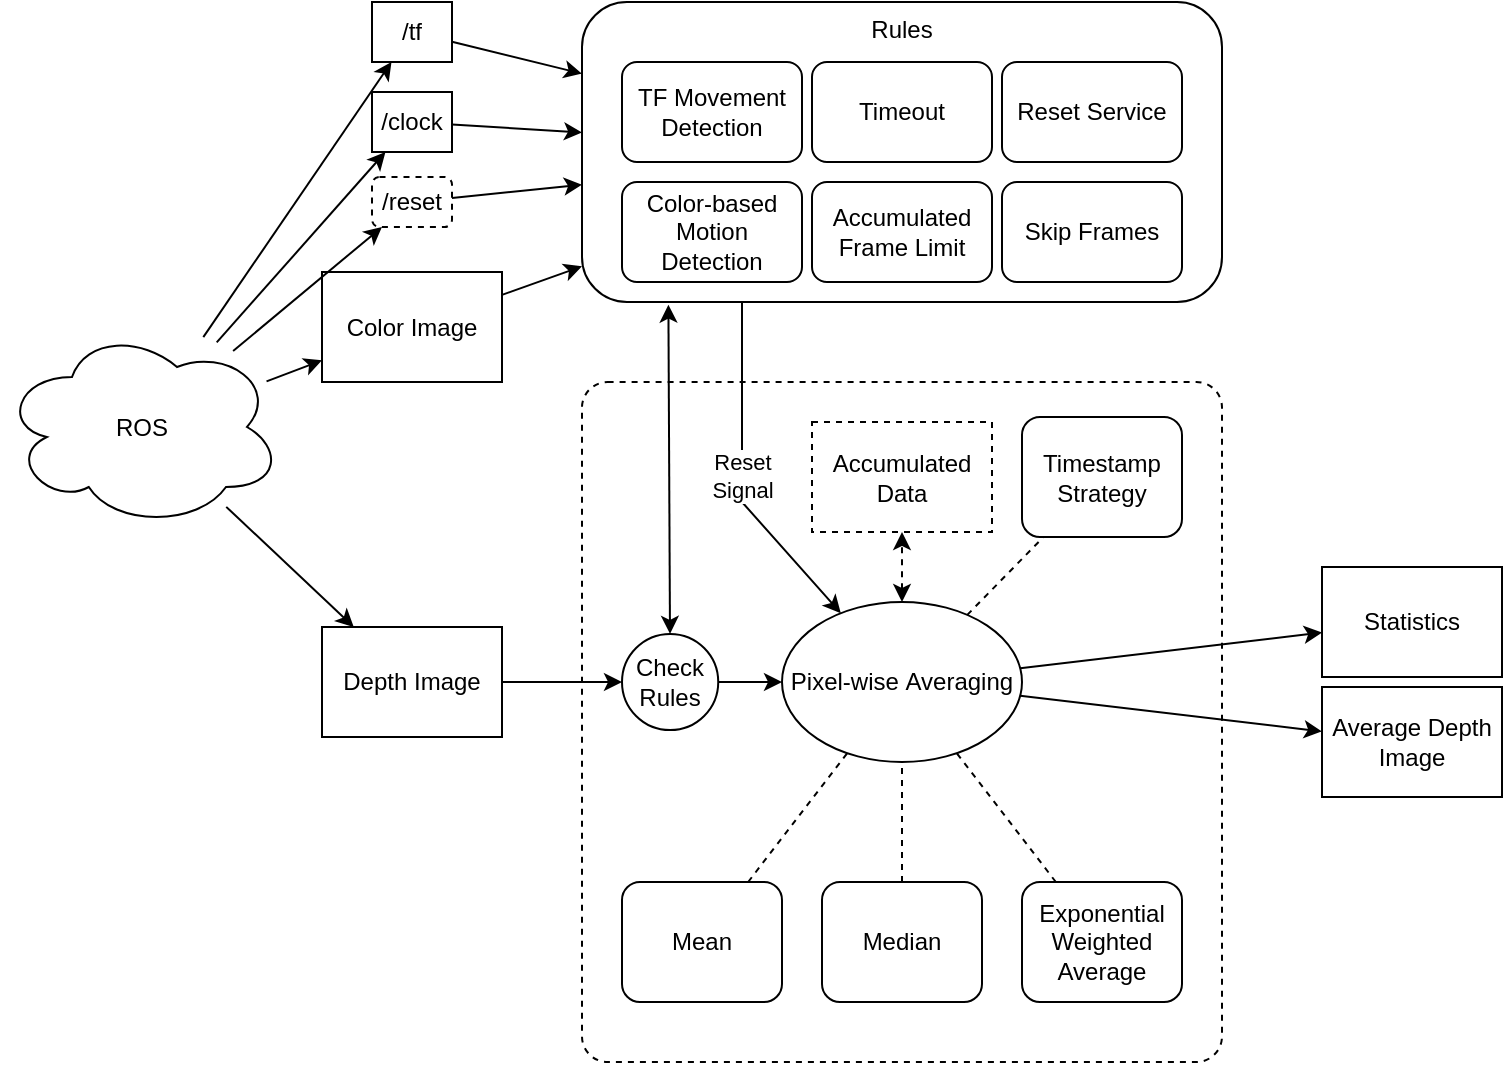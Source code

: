 <mxfile version="22.1.16" type="device">
  <diagram name="Page-1" id="QpxjI3j2mfLiXVmrUpM7">
    <mxGraphModel dx="1302" dy="719" grid="1" gridSize="10" guides="1" tooltips="1" connect="1" arrows="1" fold="1" page="1" pageScale="1" pageWidth="1200" pageHeight="1600" math="0" shadow="0">
      <root>
        <mxCell id="0" />
        <mxCell id="1" parent="0" />
        <mxCell id="GuqlwUtFJqod2buWdt0B-19" value="" style="rounded=1;whiteSpace=wrap;html=1;fillColor=none;dashed=1;arcSize=4;" vertex="1" parent="1">
          <mxGeometry x="480" y="280" width="320" height="340" as="geometry" />
        </mxCell>
        <mxCell id="GuqlwUtFJqod2buWdt0B-1" value="Depth Image" style="rounded=0;whiteSpace=wrap;html=1;" vertex="1" parent="1">
          <mxGeometry x="350" y="402.5" width="90" height="55" as="geometry" />
        </mxCell>
        <mxCell id="GuqlwUtFJqod2buWdt0B-2" value="Average Depth Image" style="rounded=0;whiteSpace=wrap;html=1;" vertex="1" parent="1">
          <mxGeometry x="850" y="432.5" width="90" height="55" as="geometry" />
        </mxCell>
        <mxCell id="GuqlwUtFJqod2buWdt0B-3" value="Pixel-wise&amp;nbsp;Averaging" style="ellipse;whiteSpace=wrap;html=1;" vertex="1" parent="1">
          <mxGeometry x="580" y="390" width="120" height="80" as="geometry" />
        </mxCell>
        <mxCell id="GuqlwUtFJqod2buWdt0B-5" value="" style="endArrow=classic;html=1;rounded=0;" edge="1" parent="1" source="GuqlwUtFJqod2buWdt0B-3" target="GuqlwUtFJqod2buWdt0B-2">
          <mxGeometry width="50" height="50" relative="1" as="geometry">
            <mxPoint x="720" y="480" as="sourcePoint" />
            <mxPoint x="770" y="430" as="targetPoint" />
          </mxGeometry>
        </mxCell>
        <mxCell id="GuqlwUtFJqod2buWdt0B-6" value="Accumulated Data" style="rounded=0;whiteSpace=wrap;html=1;dashed=1;" vertex="1" parent="1">
          <mxGeometry x="595" y="300" width="90" height="55" as="geometry" />
        </mxCell>
        <mxCell id="GuqlwUtFJqod2buWdt0B-7" value="" style="endArrow=classic;startArrow=classic;html=1;rounded=0;dashed=1;" edge="1" parent="1" source="GuqlwUtFJqod2buWdt0B-3" target="GuqlwUtFJqod2buWdt0B-6">
          <mxGeometry width="50" height="50" relative="1" as="geometry">
            <mxPoint x="720" y="480" as="sourcePoint" />
            <mxPoint x="770" y="430" as="targetPoint" />
          </mxGeometry>
        </mxCell>
        <mxCell id="GuqlwUtFJqod2buWdt0B-8" value="Mean" style="rounded=1;whiteSpace=wrap;html=1;" vertex="1" parent="1">
          <mxGeometry x="500" y="530" width="80" height="60" as="geometry" />
        </mxCell>
        <mxCell id="GuqlwUtFJqod2buWdt0B-10" value="Median" style="rounded=1;whiteSpace=wrap;html=1;" vertex="1" parent="1">
          <mxGeometry x="600" y="530" width="80" height="60" as="geometry" />
        </mxCell>
        <mxCell id="GuqlwUtFJqod2buWdt0B-11" value="Exponential Weighted Average" style="rounded=1;whiteSpace=wrap;html=1;" vertex="1" parent="1">
          <mxGeometry x="700" y="530" width="80" height="60" as="geometry" />
        </mxCell>
        <mxCell id="GuqlwUtFJqod2buWdt0B-12" value="Statistics" style="rounded=0;whiteSpace=wrap;html=1;" vertex="1" parent="1">
          <mxGeometry x="850" y="372.5" width="90" height="55" as="geometry" />
        </mxCell>
        <mxCell id="GuqlwUtFJqod2buWdt0B-13" value="" style="endArrow=classic;html=1;rounded=0;" edge="1" parent="1" source="GuqlwUtFJqod2buWdt0B-3" target="GuqlwUtFJqod2buWdt0B-12">
          <mxGeometry width="50" height="50" relative="1" as="geometry">
            <mxPoint x="680" y="540" as="sourcePoint" />
            <mxPoint x="730" y="490" as="targetPoint" />
          </mxGeometry>
        </mxCell>
        <mxCell id="GuqlwUtFJqod2buWdt0B-16" value="" style="endArrow=none;dashed=1;html=1;rounded=0;" edge="1" parent="1" source="GuqlwUtFJqod2buWdt0B-8" target="GuqlwUtFJqod2buWdt0B-3">
          <mxGeometry width="50" height="50" relative="1" as="geometry">
            <mxPoint x="680" y="620" as="sourcePoint" />
            <mxPoint x="730" y="570" as="targetPoint" />
          </mxGeometry>
        </mxCell>
        <mxCell id="GuqlwUtFJqod2buWdt0B-17" value="" style="endArrow=none;dashed=1;html=1;rounded=0;" edge="1" parent="1" source="GuqlwUtFJqod2buWdt0B-10" target="GuqlwUtFJqod2buWdt0B-3">
          <mxGeometry width="50" height="50" relative="1" as="geometry">
            <mxPoint x="680" y="620" as="sourcePoint" />
            <mxPoint x="730" y="570" as="targetPoint" />
          </mxGeometry>
        </mxCell>
        <mxCell id="GuqlwUtFJqod2buWdt0B-18" value="" style="endArrow=none;dashed=1;html=1;rounded=0;" edge="1" parent="1" source="GuqlwUtFJqod2buWdt0B-11" target="GuqlwUtFJqod2buWdt0B-3">
          <mxGeometry width="50" height="50" relative="1" as="geometry">
            <mxPoint x="680" y="620" as="sourcePoint" />
            <mxPoint x="730" y="570" as="targetPoint" />
          </mxGeometry>
        </mxCell>
        <mxCell id="GuqlwUtFJqod2buWdt0B-20" value="ROS" style="ellipse;shape=cloud;whiteSpace=wrap;html=1;" vertex="1" parent="1">
          <mxGeometry x="190" y="252.5" width="140" height="100" as="geometry" />
        </mxCell>
        <mxCell id="GuqlwUtFJqod2buWdt0B-21" value="" style="endArrow=classic;html=1;rounded=0;" edge="1" parent="1" source="GuqlwUtFJqod2buWdt0B-20" target="GuqlwUtFJqod2buWdt0B-1">
          <mxGeometry width="50" height="50" relative="1" as="geometry">
            <mxPoint x="680" y="360" as="sourcePoint" />
            <mxPoint x="730" y="310" as="targetPoint" />
          </mxGeometry>
        </mxCell>
        <mxCell id="GuqlwUtFJqod2buWdt0B-22" value="/tf" style="rounded=0;whiteSpace=wrap;html=1;" vertex="1" parent="1">
          <mxGeometry x="375" y="90" width="40" height="30" as="geometry" />
        </mxCell>
        <mxCell id="GuqlwUtFJqod2buWdt0B-23" value="" style="endArrow=classic;html=1;rounded=0;" edge="1" parent="1" source="GuqlwUtFJqod2buWdt0B-20" target="GuqlwUtFJqod2buWdt0B-22">
          <mxGeometry width="50" height="50" relative="1" as="geometry">
            <mxPoint x="680" y="360" as="sourcePoint" />
            <mxPoint x="730" y="310" as="targetPoint" />
          </mxGeometry>
        </mxCell>
        <mxCell id="GuqlwUtFJqod2buWdt0B-24" value="/clock" style="rounded=0;whiteSpace=wrap;html=1;" vertex="1" parent="1">
          <mxGeometry x="375" y="135" width="40" height="30" as="geometry" />
        </mxCell>
        <mxCell id="GuqlwUtFJqod2buWdt0B-25" value="" style="endArrow=classic;html=1;rounded=0;" edge="1" parent="1" source="GuqlwUtFJqod2buWdt0B-20" target="GuqlwUtFJqod2buWdt0B-24">
          <mxGeometry width="50" height="50" relative="1" as="geometry">
            <mxPoint x="680" y="360" as="sourcePoint" />
            <mxPoint x="730" y="310" as="targetPoint" />
          </mxGeometry>
        </mxCell>
        <mxCell id="GuqlwUtFJqod2buWdt0B-27" value="Rules" style="rounded=1;whiteSpace=wrap;html=1;verticalAlign=top;" vertex="1" parent="1">
          <mxGeometry x="480" y="90" width="320" height="150" as="geometry" />
        </mxCell>
        <mxCell id="GuqlwUtFJqod2buWdt0B-28" value="TF Movement Detection" style="rounded=1;whiteSpace=wrap;html=1;" vertex="1" parent="1">
          <mxGeometry x="500" y="120" width="90" height="50" as="geometry" />
        </mxCell>
        <mxCell id="GuqlwUtFJqod2buWdt0B-29" value="Timeout" style="rounded=1;whiteSpace=wrap;html=1;" vertex="1" parent="1">
          <mxGeometry x="595" y="120" width="90" height="50" as="geometry" />
        </mxCell>
        <mxCell id="GuqlwUtFJqod2buWdt0B-31" value="" style="endArrow=classic;html=1;rounded=0;" edge="1" parent="1" source="GuqlwUtFJqod2buWdt0B-22" target="GuqlwUtFJqod2buWdt0B-27">
          <mxGeometry width="50" height="50" relative="1" as="geometry">
            <mxPoint x="680" y="360" as="sourcePoint" />
            <mxPoint x="730" y="310" as="targetPoint" />
          </mxGeometry>
        </mxCell>
        <mxCell id="GuqlwUtFJqod2buWdt0B-32" value="" style="endArrow=classic;html=1;rounded=0;" edge="1" parent="1" source="GuqlwUtFJqod2buWdt0B-24" target="GuqlwUtFJqod2buWdt0B-27">
          <mxGeometry width="50" height="50" relative="1" as="geometry">
            <mxPoint x="680" y="360" as="sourcePoint" />
            <mxPoint x="730" y="310" as="targetPoint" />
          </mxGeometry>
        </mxCell>
        <mxCell id="GuqlwUtFJqod2buWdt0B-33" value="Check Rules" style="ellipse;whiteSpace=wrap;html=1;aspect=fixed;" vertex="1" parent="1">
          <mxGeometry x="500" y="405.94" width="48.12" height="48.12" as="geometry" />
        </mxCell>
        <mxCell id="GuqlwUtFJqod2buWdt0B-34" value="" style="endArrow=classic;html=1;rounded=0;" edge="1" parent="1" source="GuqlwUtFJqod2buWdt0B-1" target="GuqlwUtFJqod2buWdt0B-33">
          <mxGeometry width="50" height="50" relative="1" as="geometry">
            <mxPoint x="680" y="360" as="sourcePoint" />
            <mxPoint x="730" y="310" as="targetPoint" />
          </mxGeometry>
        </mxCell>
        <mxCell id="GuqlwUtFJqod2buWdt0B-35" value="" style="endArrow=classic;html=1;rounded=0;" edge="1" parent="1" source="GuqlwUtFJqod2buWdt0B-33" target="GuqlwUtFJqod2buWdt0B-3">
          <mxGeometry width="50" height="50" relative="1" as="geometry">
            <mxPoint x="680" y="380" as="sourcePoint" />
            <mxPoint x="730" y="330" as="targetPoint" />
          </mxGeometry>
        </mxCell>
        <mxCell id="GuqlwUtFJqod2buWdt0B-37" value="Reset&lt;br&gt;Signal" style="endArrow=classic;html=1;rounded=0;exitX=0.25;exitY=1;exitDx=0;exitDy=0;" edge="1" parent="1" source="GuqlwUtFJqod2buWdt0B-27" target="GuqlwUtFJqod2buWdt0B-3">
          <mxGeometry width="50" height="50" relative="1" as="geometry">
            <mxPoint x="680" y="360" as="sourcePoint" />
            <mxPoint x="730" y="310" as="targetPoint" />
            <Array as="points">
              <mxPoint x="560" y="340" />
            </Array>
          </mxGeometry>
        </mxCell>
        <mxCell id="GuqlwUtFJqod2buWdt0B-38" value="" style="endArrow=classic;startArrow=classic;html=1;rounded=0;entryX=0.135;entryY=1.009;entryDx=0;entryDy=0;entryPerimeter=0;" edge="1" parent="1" source="GuqlwUtFJqod2buWdt0B-33" target="GuqlwUtFJqod2buWdt0B-27">
          <mxGeometry width="50" height="50" relative="1" as="geometry">
            <mxPoint x="680" y="360" as="sourcePoint" />
            <mxPoint x="730" y="310" as="targetPoint" />
          </mxGeometry>
        </mxCell>
        <mxCell id="GuqlwUtFJqod2buWdt0B-40" value="Color Image" style="rounded=0;whiteSpace=wrap;html=1;" vertex="1" parent="1">
          <mxGeometry x="350" y="225" width="90" height="55" as="geometry" />
        </mxCell>
        <mxCell id="GuqlwUtFJqod2buWdt0B-41" value="" style="endArrow=classic;html=1;rounded=0;" edge="1" parent="1" source="GuqlwUtFJqod2buWdt0B-20" target="GuqlwUtFJqod2buWdt0B-40">
          <mxGeometry width="50" height="50" relative="1" as="geometry">
            <mxPoint x="680" y="360" as="sourcePoint" />
            <mxPoint x="730" y="310" as="targetPoint" />
          </mxGeometry>
        </mxCell>
        <mxCell id="GuqlwUtFJqod2buWdt0B-42" value="" style="endArrow=classic;html=1;rounded=0;" edge="1" parent="1" source="GuqlwUtFJqod2buWdt0B-40" target="GuqlwUtFJqod2buWdt0B-27">
          <mxGeometry width="50" height="50" relative="1" as="geometry">
            <mxPoint x="680" y="360" as="sourcePoint" />
            <mxPoint x="730" y="310" as="targetPoint" />
          </mxGeometry>
        </mxCell>
        <mxCell id="GuqlwUtFJqod2buWdt0B-43" value="Color-based Motion Detection" style="rounded=1;whiteSpace=wrap;html=1;" vertex="1" parent="1">
          <mxGeometry x="500" y="180" width="90" height="50" as="geometry" />
        </mxCell>
        <mxCell id="GuqlwUtFJqod2buWdt0B-45" value="Reset Service" style="rounded=1;whiteSpace=wrap;html=1;" vertex="1" parent="1">
          <mxGeometry x="690" y="120" width="90" height="50" as="geometry" />
        </mxCell>
        <mxCell id="GuqlwUtFJqod2buWdt0B-47" value="/reset" style="rounded=1;whiteSpace=wrap;html=1;dashed=1;" vertex="1" parent="1">
          <mxGeometry x="375" y="177.5" width="40" height="25" as="geometry" />
        </mxCell>
        <mxCell id="GuqlwUtFJqod2buWdt0B-48" value="" style="endArrow=classic;html=1;rounded=0;" edge="1" parent="1" source="GuqlwUtFJqod2buWdt0B-20" target="GuqlwUtFJqod2buWdt0B-47">
          <mxGeometry width="50" height="50" relative="1" as="geometry">
            <mxPoint x="680" y="440" as="sourcePoint" />
            <mxPoint x="730" y="390" as="targetPoint" />
          </mxGeometry>
        </mxCell>
        <mxCell id="GuqlwUtFJqod2buWdt0B-49" value="" style="endArrow=classic;html=1;rounded=0;" edge="1" parent="1" source="GuqlwUtFJqod2buWdt0B-47" target="GuqlwUtFJqod2buWdt0B-27">
          <mxGeometry width="50" height="50" relative="1" as="geometry">
            <mxPoint x="680" y="440" as="sourcePoint" />
            <mxPoint x="730" y="390" as="targetPoint" />
          </mxGeometry>
        </mxCell>
        <mxCell id="GuqlwUtFJqod2buWdt0B-50" value="Accumulated Frame Limit" style="rounded=1;whiteSpace=wrap;html=1;" vertex="1" parent="1">
          <mxGeometry x="595" y="180" width="90" height="50" as="geometry" />
        </mxCell>
        <mxCell id="GuqlwUtFJqod2buWdt0B-52" value="Timestamp Strategy" style="rounded=1;whiteSpace=wrap;html=1;" vertex="1" parent="1">
          <mxGeometry x="700" y="297.5" width="80" height="60" as="geometry" />
        </mxCell>
        <mxCell id="GuqlwUtFJqod2buWdt0B-53" value="" style="endArrow=none;dashed=1;html=1;rounded=0;" edge="1" parent="1" source="GuqlwUtFJqod2buWdt0B-3" target="GuqlwUtFJqod2buWdt0B-52">
          <mxGeometry width="50" height="50" relative="1" as="geometry">
            <mxPoint x="680" y="440" as="sourcePoint" />
            <mxPoint x="730" y="390" as="targetPoint" />
          </mxGeometry>
        </mxCell>
        <mxCell id="GuqlwUtFJqod2buWdt0B-54" value="Skip Frames" style="rounded=1;whiteSpace=wrap;html=1;" vertex="1" parent="1">
          <mxGeometry x="690" y="180" width="90" height="50" as="geometry" />
        </mxCell>
      </root>
    </mxGraphModel>
  </diagram>
</mxfile>
